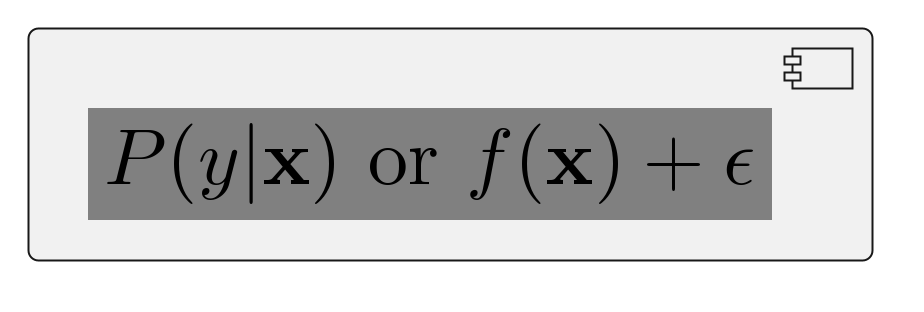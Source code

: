 {
  "sha1": "phw7o0yfgfsrrh03b8e8ly6efgaupcp",
  "insertion": {
    "when": "2024-06-04T17:28:41.213Z",
    "user": "plantuml@gmail.com"
  }
}
@startuml
left to right direction
'skinparam dpi 192
scale 1000 width
skinparam componentStyle uml2
[<back:gray><latex>P(y|\mathbf{x}) \mbox{ or } f(\mathbf{x})+\epsilon</latex></back>] as fx
@enduml
